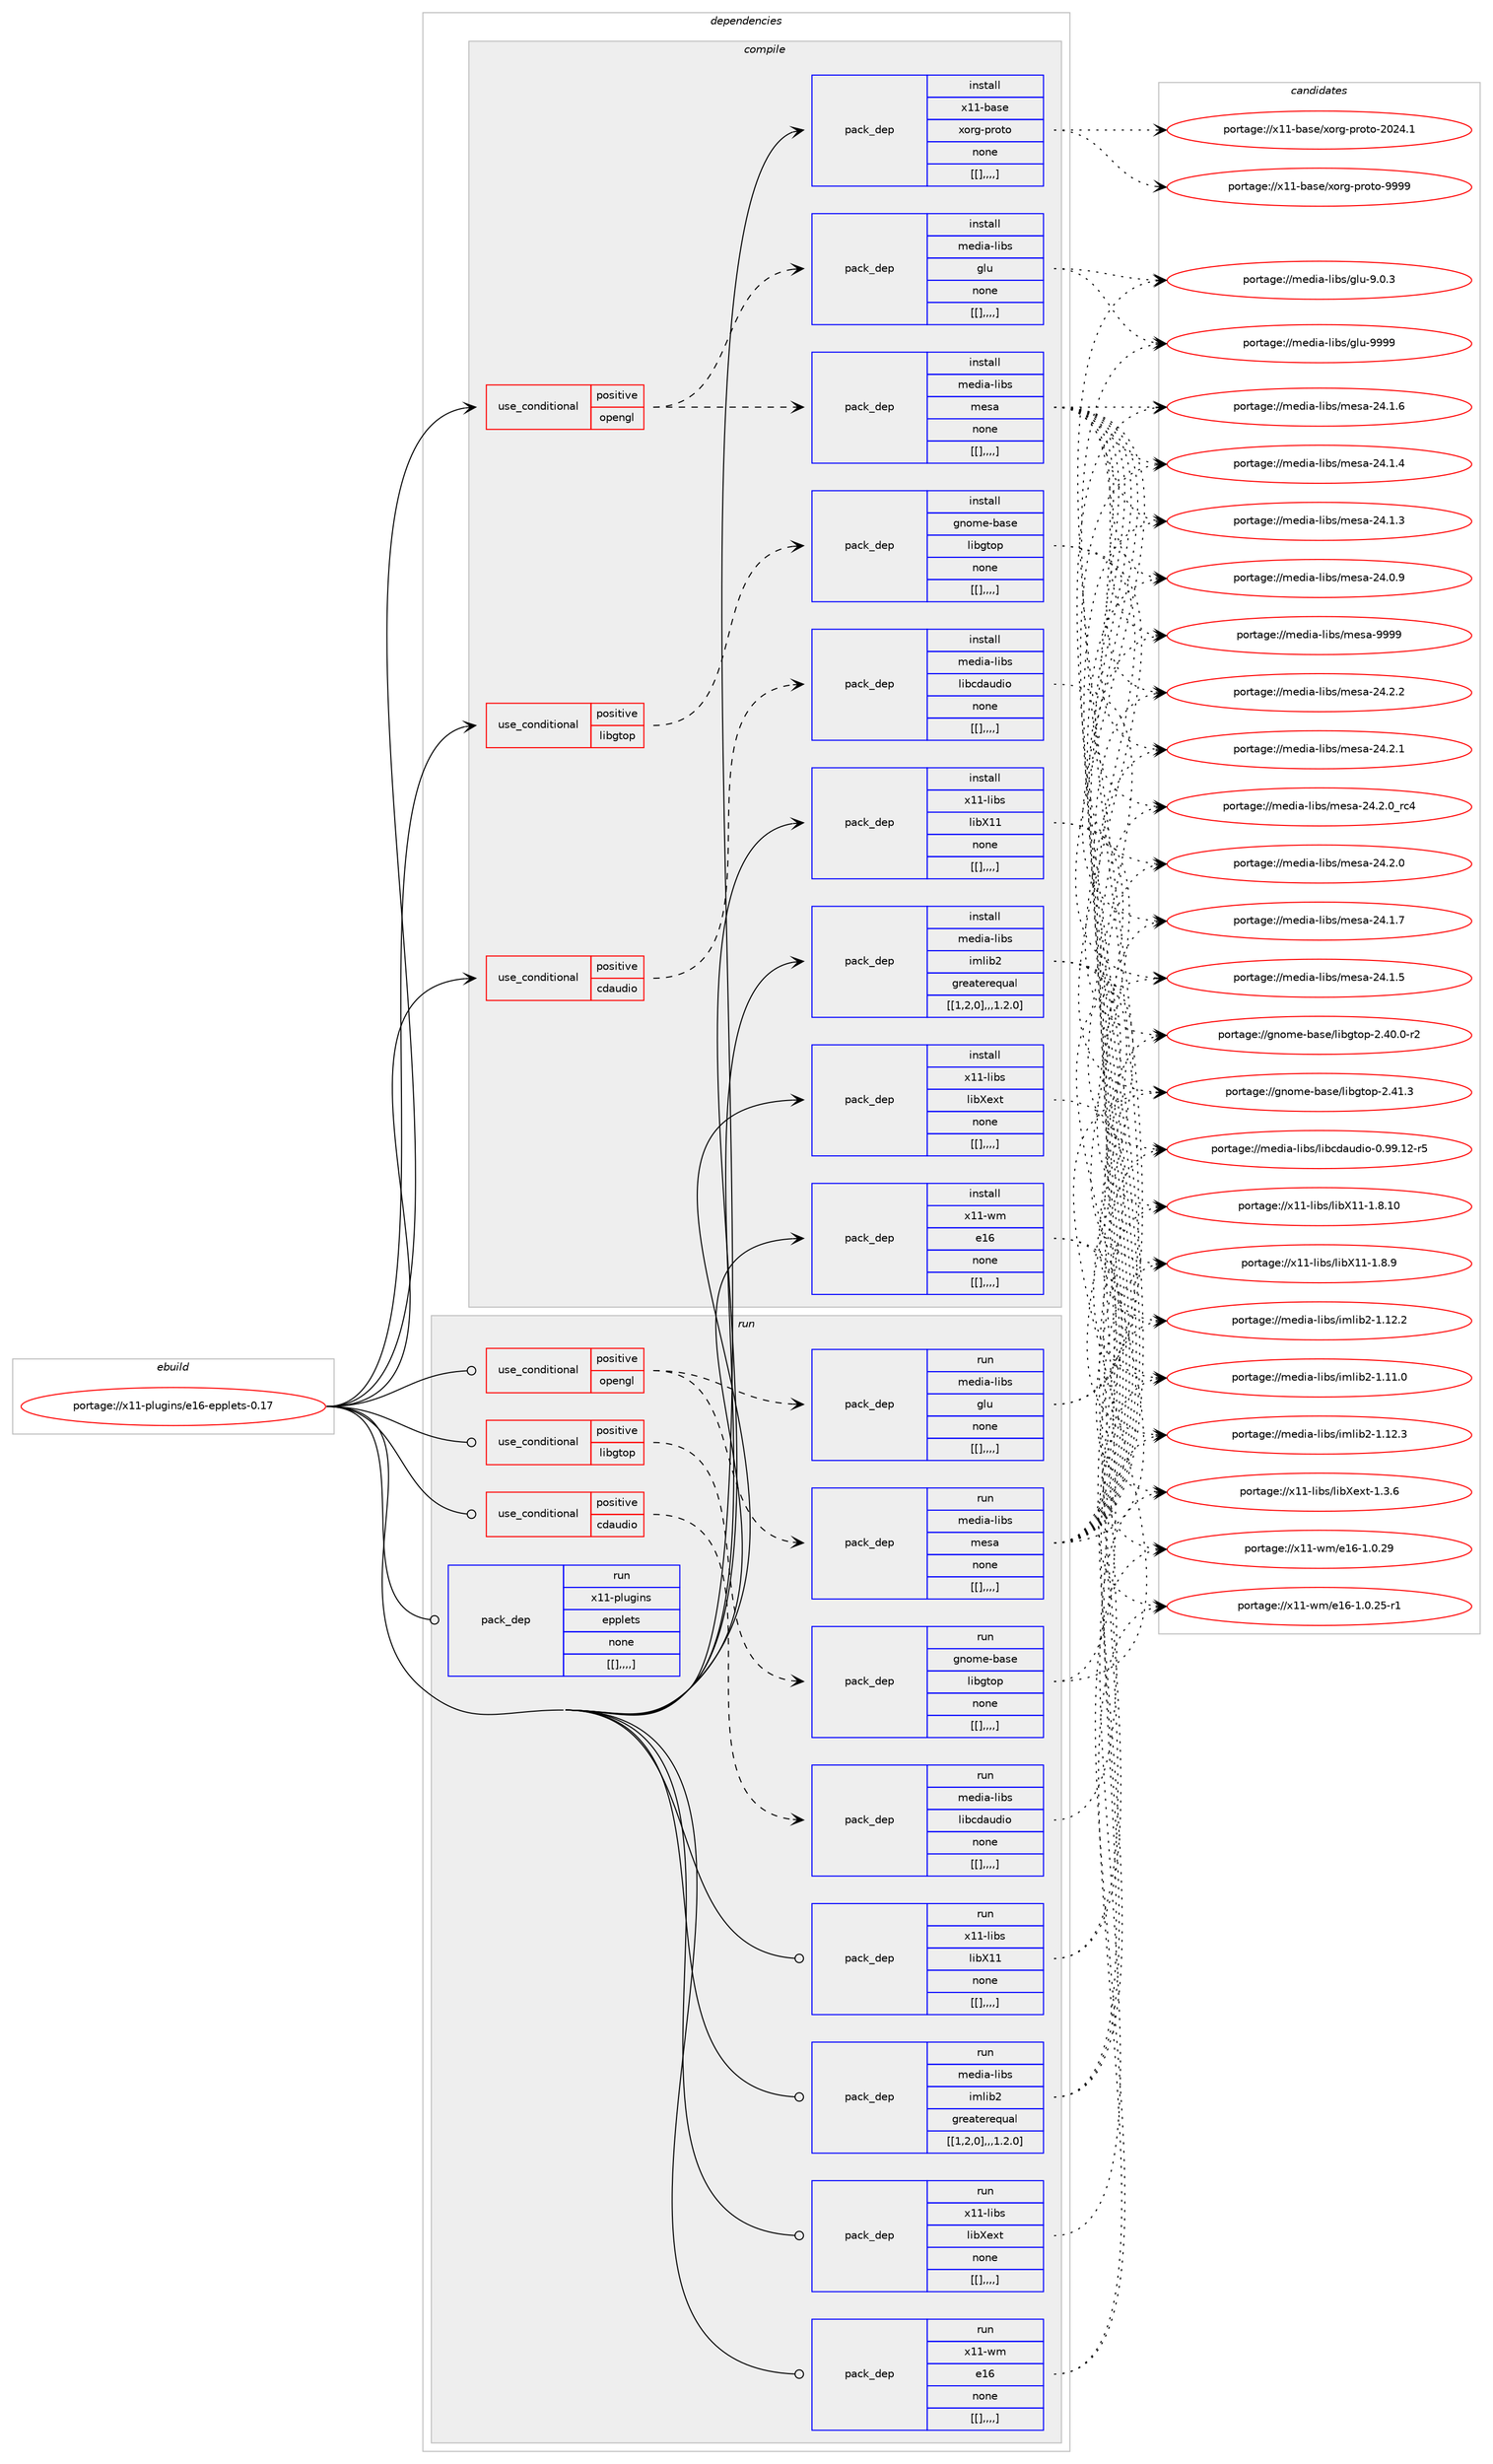 digraph prolog {

# *************
# Graph options
# *************

newrank=true;
concentrate=true;
compound=true;
graph [rankdir=LR,fontname=Helvetica,fontsize=10,ranksep=1.5];#, ranksep=2.5, nodesep=0.2];
edge  [arrowhead=vee];
node  [fontname=Helvetica,fontsize=10];

# **********
# The ebuild
# **********

subgraph cluster_leftcol {
color=gray;
label=<<i>ebuild</i>>;
id [label="portage://x11-plugins/e16-epplets-0.17", color=red, width=4, href="../x11-plugins/e16-epplets-0.17.svg"];
}

# ****************
# The dependencies
# ****************

subgraph cluster_midcol {
color=gray;
label=<<i>dependencies</i>>;
subgraph cluster_compile {
fillcolor="#eeeeee";
style=filled;
label=<<i>compile</i>>;
subgraph cond127923 {
dependency484213 [label=<<TABLE BORDER="0" CELLBORDER="1" CELLSPACING="0" CELLPADDING="4"><TR><TD ROWSPAN="3" CELLPADDING="10">use_conditional</TD></TR><TR><TD>positive</TD></TR><TR><TD>cdaudio</TD></TR></TABLE>>, shape=none, color=red];
subgraph pack352739 {
dependency484214 [label=<<TABLE BORDER="0" CELLBORDER="1" CELLSPACING="0" CELLPADDING="4" WIDTH="220"><TR><TD ROWSPAN="6" CELLPADDING="30">pack_dep</TD></TR><TR><TD WIDTH="110">install</TD></TR><TR><TD>media-libs</TD></TR><TR><TD>libcdaudio</TD></TR><TR><TD>none</TD></TR><TR><TD>[[],,,,]</TD></TR></TABLE>>, shape=none, color=blue];
}
dependency484213:e -> dependency484214:w [weight=20,style="dashed",arrowhead="vee"];
}
id:e -> dependency484213:w [weight=20,style="solid",arrowhead="vee"];
subgraph cond127924 {
dependency484215 [label=<<TABLE BORDER="0" CELLBORDER="1" CELLSPACING="0" CELLPADDING="4"><TR><TD ROWSPAN="3" CELLPADDING="10">use_conditional</TD></TR><TR><TD>positive</TD></TR><TR><TD>libgtop</TD></TR></TABLE>>, shape=none, color=red];
subgraph pack352740 {
dependency484216 [label=<<TABLE BORDER="0" CELLBORDER="1" CELLSPACING="0" CELLPADDING="4" WIDTH="220"><TR><TD ROWSPAN="6" CELLPADDING="30">pack_dep</TD></TR><TR><TD WIDTH="110">install</TD></TR><TR><TD>gnome-base</TD></TR><TR><TD>libgtop</TD></TR><TR><TD>none</TD></TR><TR><TD>[[],,,,]</TD></TR></TABLE>>, shape=none, color=blue];
}
dependency484215:e -> dependency484216:w [weight=20,style="dashed",arrowhead="vee"];
}
id:e -> dependency484215:w [weight=20,style="solid",arrowhead="vee"];
subgraph cond127925 {
dependency484217 [label=<<TABLE BORDER="0" CELLBORDER="1" CELLSPACING="0" CELLPADDING="4"><TR><TD ROWSPAN="3" CELLPADDING="10">use_conditional</TD></TR><TR><TD>positive</TD></TR><TR><TD>opengl</TD></TR></TABLE>>, shape=none, color=red];
subgraph pack352741 {
dependency484218 [label=<<TABLE BORDER="0" CELLBORDER="1" CELLSPACING="0" CELLPADDING="4" WIDTH="220"><TR><TD ROWSPAN="6" CELLPADDING="30">pack_dep</TD></TR><TR><TD WIDTH="110">install</TD></TR><TR><TD>media-libs</TD></TR><TR><TD>glu</TD></TR><TR><TD>none</TD></TR><TR><TD>[[],,,,]</TD></TR></TABLE>>, shape=none, color=blue];
}
dependency484217:e -> dependency484218:w [weight=20,style="dashed",arrowhead="vee"];
subgraph pack352742 {
dependency484219 [label=<<TABLE BORDER="0" CELLBORDER="1" CELLSPACING="0" CELLPADDING="4" WIDTH="220"><TR><TD ROWSPAN="6" CELLPADDING="30">pack_dep</TD></TR><TR><TD WIDTH="110">install</TD></TR><TR><TD>media-libs</TD></TR><TR><TD>mesa</TD></TR><TR><TD>none</TD></TR><TR><TD>[[],,,,]</TD></TR></TABLE>>, shape=none, color=blue];
}
dependency484217:e -> dependency484219:w [weight=20,style="dashed",arrowhead="vee"];
}
id:e -> dependency484217:w [weight=20,style="solid",arrowhead="vee"];
subgraph pack352743 {
dependency484220 [label=<<TABLE BORDER="0" CELLBORDER="1" CELLSPACING="0" CELLPADDING="4" WIDTH="220"><TR><TD ROWSPAN="6" CELLPADDING="30">pack_dep</TD></TR><TR><TD WIDTH="110">install</TD></TR><TR><TD>media-libs</TD></TR><TR><TD>imlib2</TD></TR><TR><TD>greaterequal</TD></TR><TR><TD>[[1,2,0],,,1.2.0]</TD></TR></TABLE>>, shape=none, color=blue];
}
id:e -> dependency484220:w [weight=20,style="solid",arrowhead="vee"];
subgraph pack352744 {
dependency484221 [label=<<TABLE BORDER="0" CELLBORDER="1" CELLSPACING="0" CELLPADDING="4" WIDTH="220"><TR><TD ROWSPAN="6" CELLPADDING="30">pack_dep</TD></TR><TR><TD WIDTH="110">install</TD></TR><TR><TD>x11-base</TD></TR><TR><TD>xorg-proto</TD></TR><TR><TD>none</TD></TR><TR><TD>[[],,,,]</TD></TR></TABLE>>, shape=none, color=blue];
}
id:e -> dependency484221:w [weight=20,style="solid",arrowhead="vee"];
subgraph pack352745 {
dependency484222 [label=<<TABLE BORDER="0" CELLBORDER="1" CELLSPACING="0" CELLPADDING="4" WIDTH="220"><TR><TD ROWSPAN="6" CELLPADDING="30">pack_dep</TD></TR><TR><TD WIDTH="110">install</TD></TR><TR><TD>x11-libs</TD></TR><TR><TD>libX11</TD></TR><TR><TD>none</TD></TR><TR><TD>[[],,,,]</TD></TR></TABLE>>, shape=none, color=blue];
}
id:e -> dependency484222:w [weight=20,style="solid",arrowhead="vee"];
subgraph pack352746 {
dependency484223 [label=<<TABLE BORDER="0" CELLBORDER="1" CELLSPACING="0" CELLPADDING="4" WIDTH="220"><TR><TD ROWSPAN="6" CELLPADDING="30">pack_dep</TD></TR><TR><TD WIDTH="110">install</TD></TR><TR><TD>x11-libs</TD></TR><TR><TD>libXext</TD></TR><TR><TD>none</TD></TR><TR><TD>[[],,,,]</TD></TR></TABLE>>, shape=none, color=blue];
}
id:e -> dependency484223:w [weight=20,style="solid",arrowhead="vee"];
subgraph pack352747 {
dependency484224 [label=<<TABLE BORDER="0" CELLBORDER="1" CELLSPACING="0" CELLPADDING="4" WIDTH="220"><TR><TD ROWSPAN="6" CELLPADDING="30">pack_dep</TD></TR><TR><TD WIDTH="110">install</TD></TR><TR><TD>x11-wm</TD></TR><TR><TD>e16</TD></TR><TR><TD>none</TD></TR><TR><TD>[[],,,,]</TD></TR></TABLE>>, shape=none, color=blue];
}
id:e -> dependency484224:w [weight=20,style="solid",arrowhead="vee"];
}
subgraph cluster_compileandrun {
fillcolor="#eeeeee";
style=filled;
label=<<i>compile and run</i>>;
}
subgraph cluster_run {
fillcolor="#eeeeee";
style=filled;
label=<<i>run</i>>;
subgraph cond127926 {
dependency484225 [label=<<TABLE BORDER="0" CELLBORDER="1" CELLSPACING="0" CELLPADDING="4"><TR><TD ROWSPAN="3" CELLPADDING="10">use_conditional</TD></TR><TR><TD>positive</TD></TR><TR><TD>cdaudio</TD></TR></TABLE>>, shape=none, color=red];
subgraph pack352748 {
dependency484226 [label=<<TABLE BORDER="0" CELLBORDER="1" CELLSPACING="0" CELLPADDING="4" WIDTH="220"><TR><TD ROWSPAN="6" CELLPADDING="30">pack_dep</TD></TR><TR><TD WIDTH="110">run</TD></TR><TR><TD>media-libs</TD></TR><TR><TD>libcdaudio</TD></TR><TR><TD>none</TD></TR><TR><TD>[[],,,,]</TD></TR></TABLE>>, shape=none, color=blue];
}
dependency484225:e -> dependency484226:w [weight=20,style="dashed",arrowhead="vee"];
}
id:e -> dependency484225:w [weight=20,style="solid",arrowhead="odot"];
subgraph cond127927 {
dependency484227 [label=<<TABLE BORDER="0" CELLBORDER="1" CELLSPACING="0" CELLPADDING="4"><TR><TD ROWSPAN="3" CELLPADDING="10">use_conditional</TD></TR><TR><TD>positive</TD></TR><TR><TD>libgtop</TD></TR></TABLE>>, shape=none, color=red];
subgraph pack352749 {
dependency484228 [label=<<TABLE BORDER="0" CELLBORDER="1" CELLSPACING="0" CELLPADDING="4" WIDTH="220"><TR><TD ROWSPAN="6" CELLPADDING="30">pack_dep</TD></TR><TR><TD WIDTH="110">run</TD></TR><TR><TD>gnome-base</TD></TR><TR><TD>libgtop</TD></TR><TR><TD>none</TD></TR><TR><TD>[[],,,,]</TD></TR></TABLE>>, shape=none, color=blue];
}
dependency484227:e -> dependency484228:w [weight=20,style="dashed",arrowhead="vee"];
}
id:e -> dependency484227:w [weight=20,style="solid",arrowhead="odot"];
subgraph cond127928 {
dependency484229 [label=<<TABLE BORDER="0" CELLBORDER="1" CELLSPACING="0" CELLPADDING="4"><TR><TD ROWSPAN="3" CELLPADDING="10">use_conditional</TD></TR><TR><TD>positive</TD></TR><TR><TD>opengl</TD></TR></TABLE>>, shape=none, color=red];
subgraph pack352750 {
dependency484230 [label=<<TABLE BORDER="0" CELLBORDER="1" CELLSPACING="0" CELLPADDING="4" WIDTH="220"><TR><TD ROWSPAN="6" CELLPADDING="30">pack_dep</TD></TR><TR><TD WIDTH="110">run</TD></TR><TR><TD>media-libs</TD></TR><TR><TD>glu</TD></TR><TR><TD>none</TD></TR><TR><TD>[[],,,,]</TD></TR></TABLE>>, shape=none, color=blue];
}
dependency484229:e -> dependency484230:w [weight=20,style="dashed",arrowhead="vee"];
subgraph pack352751 {
dependency484231 [label=<<TABLE BORDER="0" CELLBORDER="1" CELLSPACING="0" CELLPADDING="4" WIDTH="220"><TR><TD ROWSPAN="6" CELLPADDING="30">pack_dep</TD></TR><TR><TD WIDTH="110">run</TD></TR><TR><TD>media-libs</TD></TR><TR><TD>mesa</TD></TR><TR><TD>none</TD></TR><TR><TD>[[],,,,]</TD></TR></TABLE>>, shape=none, color=blue];
}
dependency484229:e -> dependency484231:w [weight=20,style="dashed",arrowhead="vee"];
}
id:e -> dependency484229:w [weight=20,style="solid",arrowhead="odot"];
subgraph pack352752 {
dependency484232 [label=<<TABLE BORDER="0" CELLBORDER="1" CELLSPACING="0" CELLPADDING="4" WIDTH="220"><TR><TD ROWSPAN="6" CELLPADDING="30">pack_dep</TD></TR><TR><TD WIDTH="110">run</TD></TR><TR><TD>media-libs</TD></TR><TR><TD>imlib2</TD></TR><TR><TD>greaterequal</TD></TR><TR><TD>[[1,2,0],,,1.2.0]</TD></TR></TABLE>>, shape=none, color=blue];
}
id:e -> dependency484232:w [weight=20,style="solid",arrowhead="odot"];
subgraph pack352753 {
dependency484233 [label=<<TABLE BORDER="0" CELLBORDER="1" CELLSPACING="0" CELLPADDING="4" WIDTH="220"><TR><TD ROWSPAN="6" CELLPADDING="30">pack_dep</TD></TR><TR><TD WIDTH="110">run</TD></TR><TR><TD>x11-libs</TD></TR><TR><TD>libX11</TD></TR><TR><TD>none</TD></TR><TR><TD>[[],,,,]</TD></TR></TABLE>>, shape=none, color=blue];
}
id:e -> dependency484233:w [weight=20,style="solid",arrowhead="odot"];
subgraph pack352754 {
dependency484234 [label=<<TABLE BORDER="0" CELLBORDER="1" CELLSPACING="0" CELLPADDING="4" WIDTH="220"><TR><TD ROWSPAN="6" CELLPADDING="30">pack_dep</TD></TR><TR><TD WIDTH="110">run</TD></TR><TR><TD>x11-libs</TD></TR><TR><TD>libXext</TD></TR><TR><TD>none</TD></TR><TR><TD>[[],,,,]</TD></TR></TABLE>>, shape=none, color=blue];
}
id:e -> dependency484234:w [weight=20,style="solid",arrowhead="odot"];
subgraph pack352755 {
dependency484235 [label=<<TABLE BORDER="0" CELLBORDER="1" CELLSPACING="0" CELLPADDING="4" WIDTH="220"><TR><TD ROWSPAN="6" CELLPADDING="30">pack_dep</TD></TR><TR><TD WIDTH="110">run</TD></TR><TR><TD>x11-wm</TD></TR><TR><TD>e16</TD></TR><TR><TD>none</TD></TR><TR><TD>[[],,,,]</TD></TR></TABLE>>, shape=none, color=blue];
}
id:e -> dependency484235:w [weight=20,style="solid",arrowhead="odot"];
subgraph pack352756 {
dependency484236 [label=<<TABLE BORDER="0" CELLBORDER="1" CELLSPACING="0" CELLPADDING="4" WIDTH="220"><TR><TD ROWSPAN="6" CELLPADDING="30">pack_dep</TD></TR><TR><TD WIDTH="110">run</TD></TR><TR><TD>x11-plugins</TD></TR><TR><TD>epplets</TD></TR><TR><TD>none</TD></TR><TR><TD>[[],,,,]</TD></TR></TABLE>>, shape=none, color=blue];
}
id:e -> dependency484236:w [weight=20,style="solid",arrowhead="odot"];
}
}

# **************
# The candidates
# **************

subgraph cluster_choices {
rank=same;
color=gray;
label=<<i>candidates</i>>;

subgraph choice352739 {
color=black;
nodesep=1;
choice1091011001059745108105981154710810598991009711710010511145484657574649504511453 [label="portage://media-libs/libcdaudio-0.99.12-r5", color=red, width=4,href="../media-libs/libcdaudio-0.99.12-r5.svg"];
dependency484214:e -> choice1091011001059745108105981154710810598991009711710010511145484657574649504511453:w [style=dotted,weight="100"];
}
subgraph choice352740 {
color=black;
nodesep=1;
choice103110111109101459897115101471081059810311611111245504652494651 [label="portage://gnome-base/libgtop-2.41.3", color=red, width=4,href="../gnome-base/libgtop-2.41.3.svg"];
choice1031101111091014598971151014710810598103116111112455046524846484511450 [label="portage://gnome-base/libgtop-2.40.0-r2", color=red, width=4,href="../gnome-base/libgtop-2.40.0-r2.svg"];
dependency484216:e -> choice103110111109101459897115101471081059810311611111245504652494651:w [style=dotted,weight="100"];
dependency484216:e -> choice1031101111091014598971151014710810598103116111112455046524846484511450:w [style=dotted,weight="100"];
}
subgraph choice352741 {
color=black;
nodesep=1;
choice109101100105974510810598115471031081174557575757 [label="portage://media-libs/glu-9999", color=red, width=4,href="../media-libs/glu-9999.svg"];
choice10910110010597451081059811547103108117455746484651 [label="portage://media-libs/glu-9.0.3", color=red, width=4,href="../media-libs/glu-9.0.3.svg"];
dependency484218:e -> choice109101100105974510810598115471031081174557575757:w [style=dotted,weight="100"];
dependency484218:e -> choice10910110010597451081059811547103108117455746484651:w [style=dotted,weight="100"];
}
subgraph choice352742 {
color=black;
nodesep=1;
choice10910110010597451081059811547109101115974557575757 [label="portage://media-libs/mesa-9999", color=red, width=4,href="../media-libs/mesa-9999.svg"];
choice109101100105974510810598115471091011159745505246504650 [label="portage://media-libs/mesa-24.2.2", color=red, width=4,href="../media-libs/mesa-24.2.2.svg"];
choice109101100105974510810598115471091011159745505246504649 [label="portage://media-libs/mesa-24.2.1", color=red, width=4,href="../media-libs/mesa-24.2.1.svg"];
choice109101100105974510810598115471091011159745505246504648951149952 [label="portage://media-libs/mesa-24.2.0_rc4", color=red, width=4,href="../media-libs/mesa-24.2.0_rc4.svg"];
choice109101100105974510810598115471091011159745505246504648 [label="portage://media-libs/mesa-24.2.0", color=red, width=4,href="../media-libs/mesa-24.2.0.svg"];
choice109101100105974510810598115471091011159745505246494655 [label="portage://media-libs/mesa-24.1.7", color=red, width=4,href="../media-libs/mesa-24.1.7.svg"];
choice109101100105974510810598115471091011159745505246494654 [label="portage://media-libs/mesa-24.1.6", color=red, width=4,href="../media-libs/mesa-24.1.6.svg"];
choice109101100105974510810598115471091011159745505246494653 [label="portage://media-libs/mesa-24.1.5", color=red, width=4,href="../media-libs/mesa-24.1.5.svg"];
choice109101100105974510810598115471091011159745505246494652 [label="portage://media-libs/mesa-24.1.4", color=red, width=4,href="../media-libs/mesa-24.1.4.svg"];
choice109101100105974510810598115471091011159745505246494651 [label="portage://media-libs/mesa-24.1.3", color=red, width=4,href="../media-libs/mesa-24.1.3.svg"];
choice109101100105974510810598115471091011159745505246484657 [label="portage://media-libs/mesa-24.0.9", color=red, width=4,href="../media-libs/mesa-24.0.9.svg"];
dependency484219:e -> choice10910110010597451081059811547109101115974557575757:w [style=dotted,weight="100"];
dependency484219:e -> choice109101100105974510810598115471091011159745505246504650:w [style=dotted,weight="100"];
dependency484219:e -> choice109101100105974510810598115471091011159745505246504649:w [style=dotted,weight="100"];
dependency484219:e -> choice109101100105974510810598115471091011159745505246504648951149952:w [style=dotted,weight="100"];
dependency484219:e -> choice109101100105974510810598115471091011159745505246504648:w [style=dotted,weight="100"];
dependency484219:e -> choice109101100105974510810598115471091011159745505246494655:w [style=dotted,weight="100"];
dependency484219:e -> choice109101100105974510810598115471091011159745505246494654:w [style=dotted,weight="100"];
dependency484219:e -> choice109101100105974510810598115471091011159745505246494653:w [style=dotted,weight="100"];
dependency484219:e -> choice109101100105974510810598115471091011159745505246494652:w [style=dotted,weight="100"];
dependency484219:e -> choice109101100105974510810598115471091011159745505246494651:w [style=dotted,weight="100"];
dependency484219:e -> choice109101100105974510810598115471091011159745505246484657:w [style=dotted,weight="100"];
}
subgraph choice352743 {
color=black;
nodesep=1;
choice10910110010597451081059811547105109108105985045494649504651 [label="portage://media-libs/imlib2-1.12.3", color=red, width=4,href="../media-libs/imlib2-1.12.3.svg"];
choice10910110010597451081059811547105109108105985045494649504650 [label="portage://media-libs/imlib2-1.12.2", color=red, width=4,href="../media-libs/imlib2-1.12.2.svg"];
choice10910110010597451081059811547105109108105985045494649494648 [label="portage://media-libs/imlib2-1.11.0", color=red, width=4,href="../media-libs/imlib2-1.11.0.svg"];
dependency484220:e -> choice10910110010597451081059811547105109108105985045494649504651:w [style=dotted,weight="100"];
dependency484220:e -> choice10910110010597451081059811547105109108105985045494649504650:w [style=dotted,weight="100"];
dependency484220:e -> choice10910110010597451081059811547105109108105985045494649494648:w [style=dotted,weight="100"];
}
subgraph choice352744 {
color=black;
nodesep=1;
choice120494945989711510147120111114103451121141111161114557575757 [label="portage://x11-base/xorg-proto-9999", color=red, width=4,href="../x11-base/xorg-proto-9999.svg"];
choice1204949459897115101471201111141034511211411111611145504850524649 [label="portage://x11-base/xorg-proto-2024.1", color=red, width=4,href="../x11-base/xorg-proto-2024.1.svg"];
dependency484221:e -> choice120494945989711510147120111114103451121141111161114557575757:w [style=dotted,weight="100"];
dependency484221:e -> choice1204949459897115101471201111141034511211411111611145504850524649:w [style=dotted,weight="100"];
}
subgraph choice352745 {
color=black;
nodesep=1;
choice12049494510810598115471081059888494945494656464948 [label="portage://x11-libs/libX11-1.8.10", color=red, width=4,href="../x11-libs/libX11-1.8.10.svg"];
choice120494945108105981154710810598884949454946564657 [label="portage://x11-libs/libX11-1.8.9", color=red, width=4,href="../x11-libs/libX11-1.8.9.svg"];
dependency484222:e -> choice12049494510810598115471081059888494945494656464948:w [style=dotted,weight="100"];
dependency484222:e -> choice120494945108105981154710810598884949454946564657:w [style=dotted,weight="100"];
}
subgraph choice352746 {
color=black;
nodesep=1;
choice12049494510810598115471081059888101120116454946514654 [label="portage://x11-libs/libXext-1.3.6", color=red, width=4,href="../x11-libs/libXext-1.3.6.svg"];
dependency484223:e -> choice12049494510810598115471081059888101120116454946514654:w [style=dotted,weight="100"];
}
subgraph choice352747 {
color=black;
nodesep=1;
choice12049494511910947101495445494648465057 [label="portage://x11-wm/e16-1.0.29", color=red, width=4,href="../x11-wm/e16-1.0.29.svg"];
choice120494945119109471014954454946484650534511449 [label="portage://x11-wm/e16-1.0.25-r1", color=red, width=4,href="../x11-wm/e16-1.0.25-r1.svg"];
dependency484224:e -> choice12049494511910947101495445494648465057:w [style=dotted,weight="100"];
dependency484224:e -> choice120494945119109471014954454946484650534511449:w [style=dotted,weight="100"];
}
subgraph choice352748 {
color=black;
nodesep=1;
choice1091011001059745108105981154710810598991009711710010511145484657574649504511453 [label="portage://media-libs/libcdaudio-0.99.12-r5", color=red, width=4,href="../media-libs/libcdaudio-0.99.12-r5.svg"];
dependency484226:e -> choice1091011001059745108105981154710810598991009711710010511145484657574649504511453:w [style=dotted,weight="100"];
}
subgraph choice352749 {
color=black;
nodesep=1;
choice103110111109101459897115101471081059810311611111245504652494651 [label="portage://gnome-base/libgtop-2.41.3", color=red, width=4,href="../gnome-base/libgtop-2.41.3.svg"];
choice1031101111091014598971151014710810598103116111112455046524846484511450 [label="portage://gnome-base/libgtop-2.40.0-r2", color=red, width=4,href="../gnome-base/libgtop-2.40.0-r2.svg"];
dependency484228:e -> choice103110111109101459897115101471081059810311611111245504652494651:w [style=dotted,weight="100"];
dependency484228:e -> choice1031101111091014598971151014710810598103116111112455046524846484511450:w [style=dotted,weight="100"];
}
subgraph choice352750 {
color=black;
nodesep=1;
choice109101100105974510810598115471031081174557575757 [label="portage://media-libs/glu-9999", color=red, width=4,href="../media-libs/glu-9999.svg"];
choice10910110010597451081059811547103108117455746484651 [label="portage://media-libs/glu-9.0.3", color=red, width=4,href="../media-libs/glu-9.0.3.svg"];
dependency484230:e -> choice109101100105974510810598115471031081174557575757:w [style=dotted,weight="100"];
dependency484230:e -> choice10910110010597451081059811547103108117455746484651:w [style=dotted,weight="100"];
}
subgraph choice352751 {
color=black;
nodesep=1;
choice10910110010597451081059811547109101115974557575757 [label="portage://media-libs/mesa-9999", color=red, width=4,href="../media-libs/mesa-9999.svg"];
choice109101100105974510810598115471091011159745505246504650 [label="portage://media-libs/mesa-24.2.2", color=red, width=4,href="../media-libs/mesa-24.2.2.svg"];
choice109101100105974510810598115471091011159745505246504649 [label="portage://media-libs/mesa-24.2.1", color=red, width=4,href="../media-libs/mesa-24.2.1.svg"];
choice109101100105974510810598115471091011159745505246504648951149952 [label="portage://media-libs/mesa-24.2.0_rc4", color=red, width=4,href="../media-libs/mesa-24.2.0_rc4.svg"];
choice109101100105974510810598115471091011159745505246504648 [label="portage://media-libs/mesa-24.2.0", color=red, width=4,href="../media-libs/mesa-24.2.0.svg"];
choice109101100105974510810598115471091011159745505246494655 [label="portage://media-libs/mesa-24.1.7", color=red, width=4,href="../media-libs/mesa-24.1.7.svg"];
choice109101100105974510810598115471091011159745505246494654 [label="portage://media-libs/mesa-24.1.6", color=red, width=4,href="../media-libs/mesa-24.1.6.svg"];
choice109101100105974510810598115471091011159745505246494653 [label="portage://media-libs/mesa-24.1.5", color=red, width=4,href="../media-libs/mesa-24.1.5.svg"];
choice109101100105974510810598115471091011159745505246494652 [label="portage://media-libs/mesa-24.1.4", color=red, width=4,href="../media-libs/mesa-24.1.4.svg"];
choice109101100105974510810598115471091011159745505246494651 [label="portage://media-libs/mesa-24.1.3", color=red, width=4,href="../media-libs/mesa-24.1.3.svg"];
choice109101100105974510810598115471091011159745505246484657 [label="portage://media-libs/mesa-24.0.9", color=red, width=4,href="../media-libs/mesa-24.0.9.svg"];
dependency484231:e -> choice10910110010597451081059811547109101115974557575757:w [style=dotted,weight="100"];
dependency484231:e -> choice109101100105974510810598115471091011159745505246504650:w [style=dotted,weight="100"];
dependency484231:e -> choice109101100105974510810598115471091011159745505246504649:w [style=dotted,weight="100"];
dependency484231:e -> choice109101100105974510810598115471091011159745505246504648951149952:w [style=dotted,weight="100"];
dependency484231:e -> choice109101100105974510810598115471091011159745505246504648:w [style=dotted,weight="100"];
dependency484231:e -> choice109101100105974510810598115471091011159745505246494655:w [style=dotted,weight="100"];
dependency484231:e -> choice109101100105974510810598115471091011159745505246494654:w [style=dotted,weight="100"];
dependency484231:e -> choice109101100105974510810598115471091011159745505246494653:w [style=dotted,weight="100"];
dependency484231:e -> choice109101100105974510810598115471091011159745505246494652:w [style=dotted,weight="100"];
dependency484231:e -> choice109101100105974510810598115471091011159745505246494651:w [style=dotted,weight="100"];
dependency484231:e -> choice109101100105974510810598115471091011159745505246484657:w [style=dotted,weight="100"];
}
subgraph choice352752 {
color=black;
nodesep=1;
choice10910110010597451081059811547105109108105985045494649504651 [label="portage://media-libs/imlib2-1.12.3", color=red, width=4,href="../media-libs/imlib2-1.12.3.svg"];
choice10910110010597451081059811547105109108105985045494649504650 [label="portage://media-libs/imlib2-1.12.2", color=red, width=4,href="../media-libs/imlib2-1.12.2.svg"];
choice10910110010597451081059811547105109108105985045494649494648 [label="portage://media-libs/imlib2-1.11.0", color=red, width=4,href="../media-libs/imlib2-1.11.0.svg"];
dependency484232:e -> choice10910110010597451081059811547105109108105985045494649504651:w [style=dotted,weight="100"];
dependency484232:e -> choice10910110010597451081059811547105109108105985045494649504650:w [style=dotted,weight="100"];
dependency484232:e -> choice10910110010597451081059811547105109108105985045494649494648:w [style=dotted,weight="100"];
}
subgraph choice352753 {
color=black;
nodesep=1;
choice12049494510810598115471081059888494945494656464948 [label="portage://x11-libs/libX11-1.8.10", color=red, width=4,href="../x11-libs/libX11-1.8.10.svg"];
choice120494945108105981154710810598884949454946564657 [label="portage://x11-libs/libX11-1.8.9", color=red, width=4,href="../x11-libs/libX11-1.8.9.svg"];
dependency484233:e -> choice12049494510810598115471081059888494945494656464948:w [style=dotted,weight="100"];
dependency484233:e -> choice120494945108105981154710810598884949454946564657:w [style=dotted,weight="100"];
}
subgraph choice352754 {
color=black;
nodesep=1;
choice12049494510810598115471081059888101120116454946514654 [label="portage://x11-libs/libXext-1.3.6", color=red, width=4,href="../x11-libs/libXext-1.3.6.svg"];
dependency484234:e -> choice12049494510810598115471081059888101120116454946514654:w [style=dotted,weight="100"];
}
subgraph choice352755 {
color=black;
nodesep=1;
choice12049494511910947101495445494648465057 [label="portage://x11-wm/e16-1.0.29", color=red, width=4,href="../x11-wm/e16-1.0.29.svg"];
choice120494945119109471014954454946484650534511449 [label="portage://x11-wm/e16-1.0.25-r1", color=red, width=4,href="../x11-wm/e16-1.0.25-r1.svg"];
dependency484235:e -> choice12049494511910947101495445494648465057:w [style=dotted,weight="100"];
dependency484235:e -> choice120494945119109471014954454946484650534511449:w [style=dotted,weight="100"];
}
subgraph choice352756 {
color=black;
nodesep=1;
}
}

}
